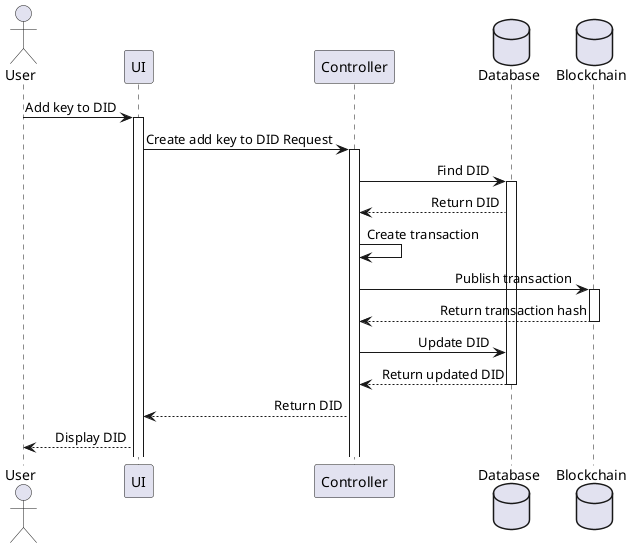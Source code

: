 @startuml didManagerAddKey
skinparam sequenceMessageAlign right
actor User as user 
participant UI as ui
participant Controller as controller
database Database as db
database Blockchain as blockchain

user -> ui++: Add key to DID
ui -> controller++: Create add key to DID Request
controller -> db++: Find DID
db --> controller: Return DID
controller -> controller: Create transaction
controller -> blockchain++: Publish transaction
blockchain --> controller --: Return transaction hash
controller -> db: Update DID
db --> controller --: Return updated DID
controller --> ui: Return DID
ui --> user: Display DID
@enduml
